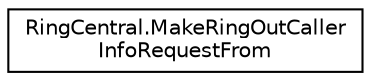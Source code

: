 digraph "Graphical Class Hierarchy"
{
 // LATEX_PDF_SIZE
  edge [fontname="Helvetica",fontsize="10",labelfontname="Helvetica",labelfontsize="10"];
  node [fontname="Helvetica",fontsize="10",shape=record];
  rankdir="LR";
  Node0 [label="RingCentral.MakeRingOutCaller\lInfoRequestFrom",height=0.2,width=0.4,color="black", fillcolor="white", style="filled",URL="$classRingCentral_1_1MakeRingOutCallerInfoRequestFrom.html",tooltip="Phone number of a caller. This number corresponds to the 1st leg of a RingOut call...."];
}

